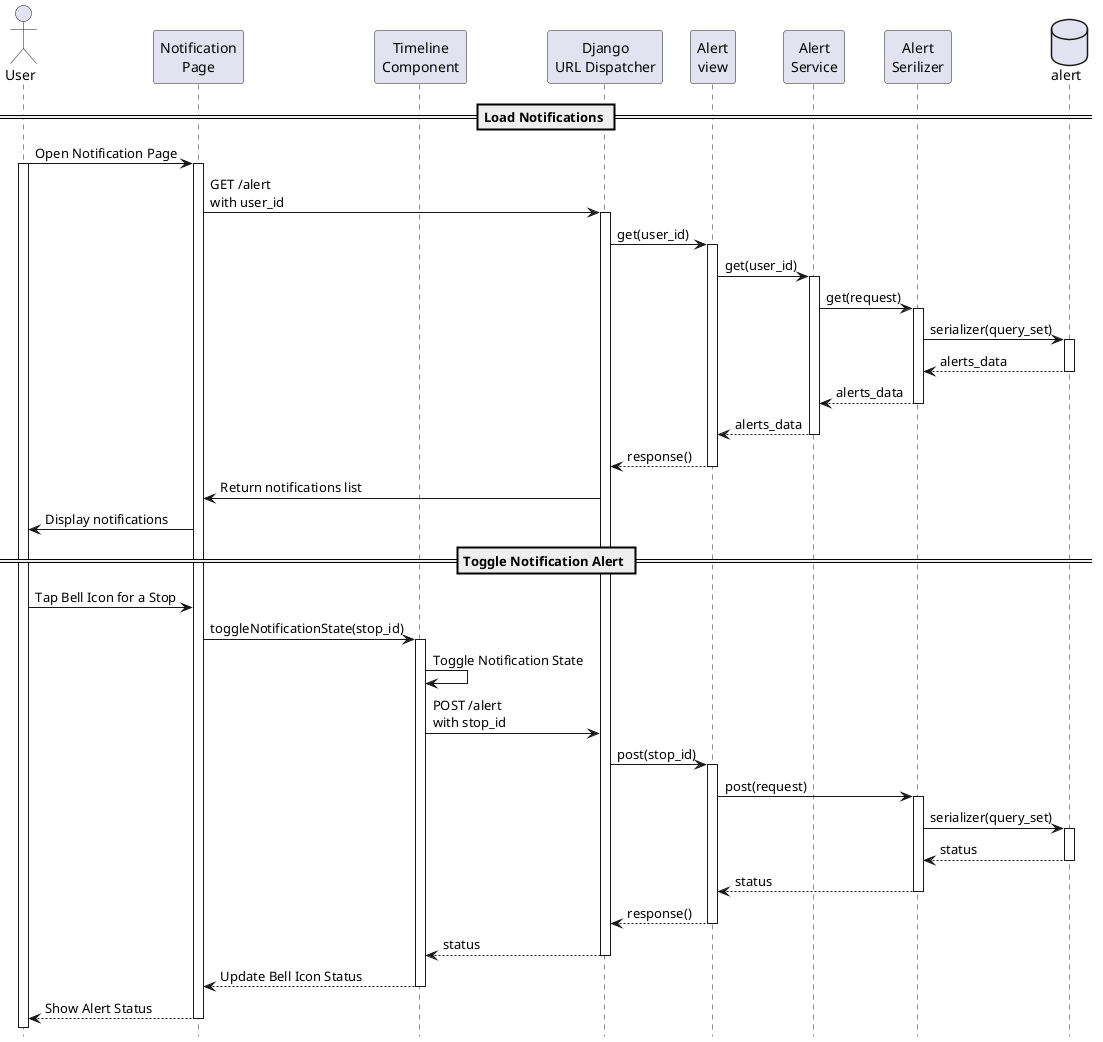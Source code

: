 @startuml noficition_route_page

hide footbox

actor User
participant "Notification\nPage" as UI
' participant "Notification Route\nPage" as RouteUI
participant "Timeline\nComponent" as Timeline

participant "Django\nURL Dispatcher" as API
participant "Alert\nview" as view
participant "Alert\nService" as service
participant "Alert\nSerilizer" as serializer
database "alert" as table

== Load Notifications ==
User -> UI: Open Notification Page
activate User
activate UI
UI -> API: GET /alert \nwith user_id
activate API

' API Call
API -> view: get(user_id)
activate view
view -> service: get(user_id)
activate service
service -> serializer: get(request)
activate serializer
serializer -> table: serializer(query_set)
activate table
table --> serializer: alerts_data
deactivate table
serializer --> service: alerts_data
deactivate serializer
service --> view: alerts_data
deactivate service
view --> API: response()
deactivate view

' Display Notifications
API -> UI: Return notifications list
' deactivate API
UI -> User: Display notifications


' == View Route Details ==
' User -> UI: Tap a notification
' UI -> RouteUI: Navigate to Notification Route Page
' RouteUI -> API: GET /route-details
' API -> API: Retrieve route details
' API -> RouteUI: Return route details
' RouteUI -> User: Display route timeline

== Toggle Notification Alert ==
User -> UI: Tap Bell Icon for a Stop
UI -> Timeline: toggleNotificationState(stop_id)
activate Timeline
Timeline -> Timeline: Toggle Notification State
Timeline -> API: POST /alert \nwith stop_id
API -> view: post(stop_id)
activate view
view -> serializer: post(request)
activate serializer
serializer -> table: serializer(query_set)
activate table
table --> serializer: status
deactivate table
serializer --> view: status
deactivate serializer
view --> API: response()
deactivate view
API --> Timeline: status
deactivate API
Timeline --> UI: Update Bell Icon Status
deactivate Timeline
UI --> User: Show Alert Status
deactivate UI

@enduml